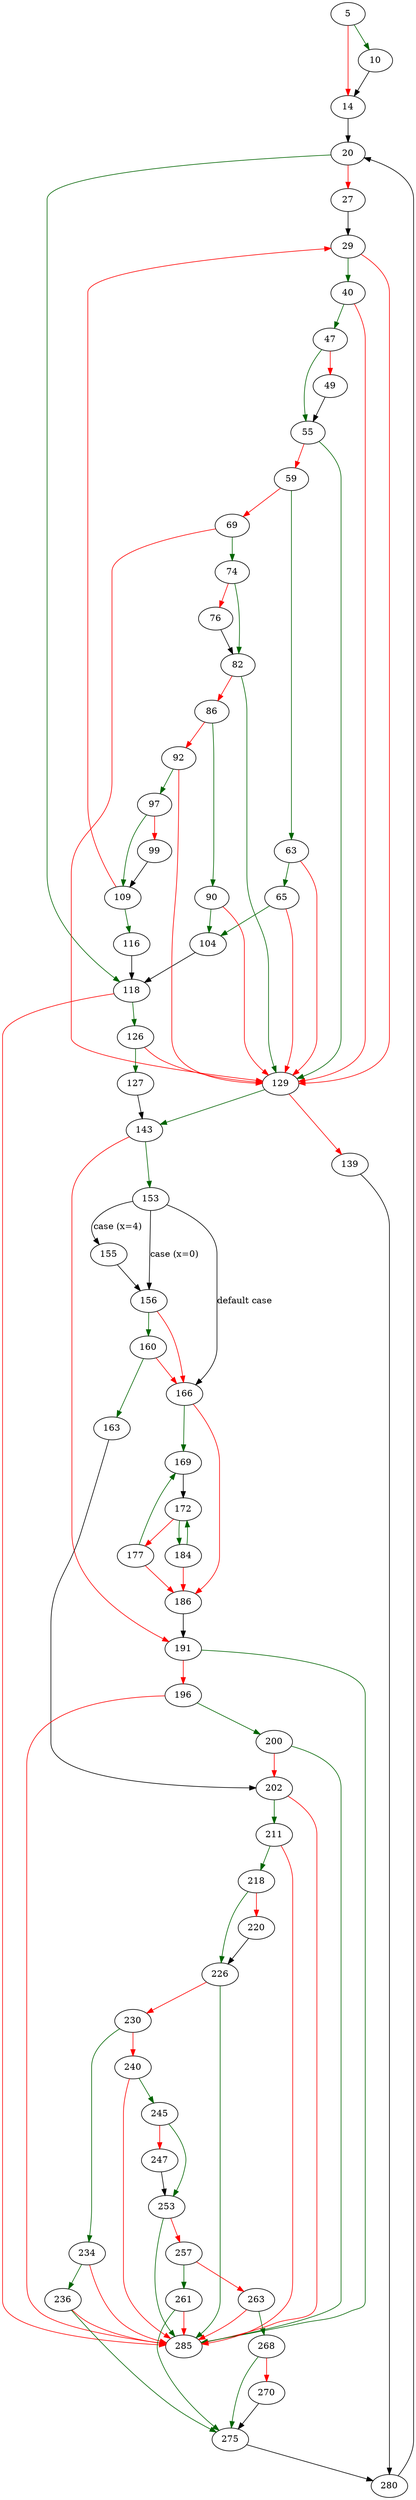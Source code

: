 strict digraph "base64_decode_ctx" {
	// Node definitions.
	5 [entry=true];
	10;
	14;
	20;
	118;
	27;
	29;
	40;
	129;
	47;
	55;
	49;
	59;
	63;
	69;
	65;
	104;
	74;
	82;
	76;
	86;
	90;
	92;
	97;
	109;
	99;
	116;
	126;
	285;
	127;
	143;
	139;
	280;
	153;
	191;
	155;
	156;
	166;
	160;
	163;
	202;
	169;
	186;
	172;
	184;
	177;
	196;
	200;
	211;
	218;
	226;
	220;
	230;
	234;
	240;
	236;
	275;
	245;
	253;
	247;
	257;
	261;
	263;
	268;
	270;

	// Edge definitions.
	5 -> 10 [
		color=darkgreen
		cond=true
	];
	5 -> 14 [
		color=red
		cond=false
	];
	10 -> 14;
	14 -> 20;
	20 -> 118 [
		color=darkgreen
		cond=true
	];
	20 -> 27 [
		color=red
		cond=false
	];
	118 -> 126 [
		color=darkgreen
		cond=true
	];
	118 -> 285 [
		color=red
		cond=false
	];
	27 -> 29;
	29 -> 40 [
		color=darkgreen
		cond=true
	];
	29 -> 129 [
		color=red
		cond=false
	];
	40 -> 129 [
		color=red
		cond=false
	];
	40 -> 47 [
		color=darkgreen
		cond=true
	];
	129 -> 143 [
		color=darkgreen
		cond=true
	];
	129 -> 139 [
		color=red
		cond=false
	];
	47 -> 55 [
		color=darkgreen
		cond=true
	];
	47 -> 49 [
		color=red
		cond=false
	];
	55 -> 129 [
		color=darkgreen
		cond=true
	];
	55 -> 59 [
		color=red
		cond=false
	];
	49 -> 55;
	59 -> 63 [
		color=darkgreen
		cond=true
	];
	59 -> 69 [
		color=red
		cond=false
	];
	63 -> 129 [
		color=red
		cond=false
	];
	63 -> 65 [
		color=darkgreen
		cond=true
	];
	69 -> 129 [
		color=red
		cond=false
	];
	69 -> 74 [
		color=darkgreen
		cond=true
	];
	65 -> 129 [
		color=red
		cond=false
	];
	65 -> 104 [
		color=darkgreen
		cond=true
	];
	104 -> 118;
	74 -> 82 [
		color=darkgreen
		cond=true
	];
	74 -> 76 [
		color=red
		cond=false
	];
	82 -> 129 [
		color=darkgreen
		cond=true
	];
	82 -> 86 [
		color=red
		cond=false
	];
	76 -> 82;
	86 -> 90 [
		color=darkgreen
		cond=true
	];
	86 -> 92 [
		color=red
		cond=false
	];
	90 -> 129 [
		color=red
		cond=false
	];
	90 -> 104 [
		color=darkgreen
		cond=true
	];
	92 -> 129 [
		color=red
		cond=false
	];
	92 -> 97 [
		color=darkgreen
		cond=true
	];
	97 -> 109 [
		color=darkgreen
		cond=true
	];
	97 -> 99 [
		color=red
		cond=false
	];
	109 -> 29 [
		color=red
		cond=false
	];
	109 -> 116 [
		color=darkgreen
		cond=true
	];
	99 -> 109;
	116 -> 118;
	126 -> 129 [
		color=red
		cond=false
	];
	126 -> 127 [
		color=darkgreen
		cond=true
	];
	127 -> 143;
	143 -> 153 [
		color=darkgreen
		cond=true
	];
	143 -> 191 [
		color=red
		cond=false
	];
	139 -> 280;
	280 -> 20;
	153 -> 155 [
		cond="case (x=4)"
		label="case (x=4)"
	];
	153 -> 156 [
		cond="case (x=0)"
		label="case (x=0)"
	];
	153 -> 166 [
		cond="default case"
		label="default case"
	];
	191 -> 285 [
		color=darkgreen
		cond=true
	];
	191 -> 196 [
		color=red
		cond=false
	];
	155 -> 156;
	156 -> 166 [
		color=red
		cond=false
	];
	156 -> 160 [
		color=darkgreen
		cond=true
	];
	166 -> 169 [
		color=darkgreen
		cond=true
	];
	166 -> 186 [
		color=red
		cond=false
	];
	160 -> 166 [
		color=red
		cond=false
	];
	160 -> 163 [
		color=darkgreen
		cond=true
	];
	163 -> 202;
	202 -> 285 [
		color=red
		cond=false
	];
	202 -> 211 [
		color=darkgreen
		cond=true
	];
	169 -> 172;
	186 -> 191;
	172 -> 184 [
		color=darkgreen
		cond=true
	];
	172 -> 177 [
		color=red
		cond=false
	];
	184 -> 186 [
		color=red
		cond=false
	];
	184 -> 172 [
		color=darkgreen
		cond=true
	];
	177 -> 169 [
		color=darkgreen
		cond=true
	];
	177 -> 186 [
		color=red
		cond=false
	];
	196 -> 285 [
		color=red
		cond=false
	];
	196 -> 200 [
		color=darkgreen
		cond=true
	];
	200 -> 285 [
		color=darkgreen
		cond=true
	];
	200 -> 202 [
		color=red
		cond=false
	];
	211 -> 285 [
		color=red
		cond=false
	];
	211 -> 218 [
		color=darkgreen
		cond=true
	];
	218 -> 226 [
		color=darkgreen
		cond=true
	];
	218 -> 220 [
		color=red
		cond=false
	];
	226 -> 285 [
		color=darkgreen
		cond=true
	];
	226 -> 230 [
		color=red
		cond=false
	];
	220 -> 226;
	230 -> 234 [
		color=darkgreen
		cond=true
	];
	230 -> 240 [
		color=red
		cond=false
	];
	234 -> 285 [
		color=red
		cond=false
	];
	234 -> 236 [
		color=darkgreen
		cond=true
	];
	240 -> 285 [
		color=red
		cond=false
	];
	240 -> 245 [
		color=darkgreen
		cond=true
	];
	236 -> 285 [
		color=red
		cond=false
	];
	236 -> 275 [
		color=darkgreen
		cond=true
	];
	275 -> 280;
	245 -> 253 [
		color=darkgreen
		cond=true
	];
	245 -> 247 [
		color=red
		cond=false
	];
	253 -> 285 [
		color=darkgreen
		cond=true
	];
	253 -> 257 [
		color=red
		cond=false
	];
	247 -> 253;
	257 -> 261 [
		color=darkgreen
		cond=true
	];
	257 -> 263 [
		color=red
		cond=false
	];
	261 -> 285 [
		color=red
		cond=false
	];
	261 -> 275 [
		color=darkgreen
		cond=true
	];
	263 -> 285 [
		color=red
		cond=false
	];
	263 -> 268 [
		color=darkgreen
		cond=true
	];
	268 -> 275 [
		color=darkgreen
		cond=true
	];
	268 -> 270 [
		color=red
		cond=false
	];
	270 -> 275;
}